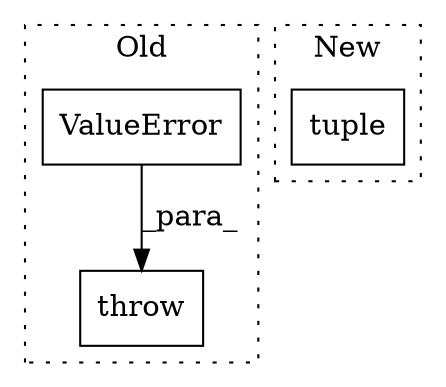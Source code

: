 digraph G {
subgraph cluster0 {
1 [label="ValueError" a="32" s="8379,8539" l="11,1" shape="box"];
3 [label="throw" a="53" s="8373" l="6" shape="box"];
label = "Old";
style="dotted";
}
subgraph cluster1 {
2 [label="tuple" a="32" s="9487,9504" l="6,1" shape="box"];
label = "New";
style="dotted";
}
1 -> 3 [label="_para_"];
}